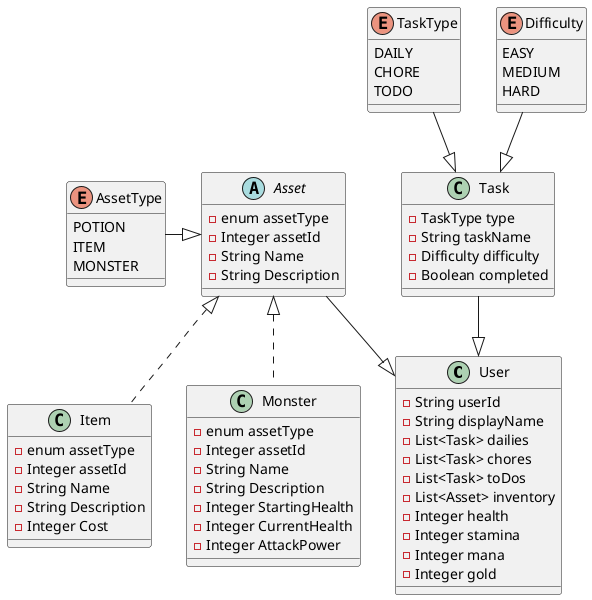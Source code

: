 @startuml
'https://plantuml.com/class-diagram


class User {
- String userId
- String displayName
- List<Task> dailies
- List<Task> chores
- List<Task> toDos
- List<Asset> inventory
- Integer health
- Integer stamina
- Integer mana
- Integer gold
}

abstract class Asset {
- enum assetType
- Integer assetId
- String Name
- String Description
}

class Item implements Asset {
- enum assetType
- Integer assetId
- String Name
- String Description
- Integer Cost
}

class Monster implements Asset {
- enum assetType
- Integer assetId
- String Name
- String Description
- Integer StartingHealth
- Integer CurrentHealth
- Integer AttackPower
}



class Task {
- TaskType type
- String taskName
- Difficulty difficulty
- Boolean completed
}

TaskType --|> Task
Difficulty --|> Task
Task --|> User
Asset --|> User
AssetType -|> Asset

enum TaskType {
DAILY
CHORE
TODO
}

enum AssetType {
POTION
ITEM
MONSTER
}

enum Difficulty {
EASY
MEDIUM
HARD
}

@enduml